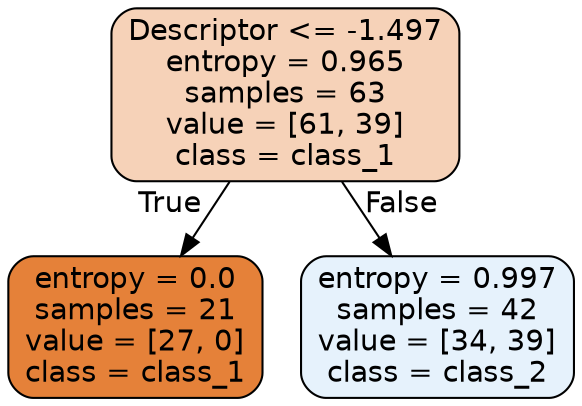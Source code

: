digraph Tree {
node [shape=box, style="filled, rounded", color="black", fontname="helvetica"] ;
edge [fontname="helvetica"] ;
0 [label="Descriptor <= -1.497\nentropy = 0.965\nsamples = 63\nvalue = [61, 39]\nclass = class_1", fillcolor="#f6d2b8"] ;
1 [label="entropy = 0.0\nsamples = 21\nvalue = [27, 0]\nclass = class_1", fillcolor="#e58139"] ;
0 -> 1 [labeldistance=2.5, labelangle=45, headlabel="True"] ;
2 [label="entropy = 0.997\nsamples = 42\nvalue = [34, 39]\nclass = class_2", fillcolor="#e6f2fc"] ;
0 -> 2 [labeldistance=2.5, labelangle=-45, headlabel="False"] ;
}